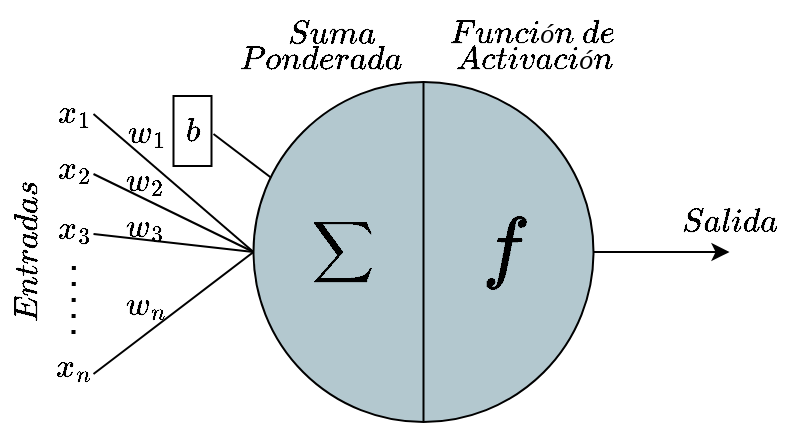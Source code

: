 <mxfile version="24.7.2" type="github">
  <diagram name="Page-1" id="povJLxmm60_3jmOiNp00">
    <mxGraphModel dx="880" dy="454" grid="1" gridSize="10" guides="1" tooltips="1" connect="1" arrows="1" fold="1" page="1" pageScale="1" pageWidth="70" pageHeight="120" math="1" shadow="0">
      <root>
        <mxCell id="0" />
        <mxCell id="1" parent="0" />
        <mxCell id="Yzb6h1gt6XA_bgGxlnhN-1" value="" style="endArrow=none;html=1;rounded=0;endFill=0;entryX=0;entryY=0.5;entryDx=0;entryDy=0;" edge="1" parent="1" target="Yzb6h1gt6XA_bgGxlnhN-3">
          <mxGeometry width="50" height="50" relative="1" as="geometry">
            <mxPoint x="54.75" y="97" as="sourcePoint" />
            <mxPoint x="164.75" y="77" as="targetPoint" />
          </mxGeometry>
        </mxCell>
        <mxCell id="Yzb6h1gt6XA_bgGxlnhN-2" value="" style="endArrow=none;html=1;rounded=0;entryX=0;entryY=0.5;entryDx=0;entryDy=0;endFill=0;" edge="1" parent="1" target="Yzb6h1gt6XA_bgGxlnhN-3">
          <mxGeometry width="50" height="50" relative="1" as="geometry">
            <mxPoint x="54.75" y="197" as="sourcePoint" />
            <mxPoint x="204.75" y="171" as="targetPoint" />
          </mxGeometry>
        </mxCell>
        <mxCell id="Yzb6h1gt6XA_bgGxlnhN-3" value="" style="ellipse;whiteSpace=wrap;html=1;aspect=fixed;fillColor=#b3c8cf;strokeColor=#000000;gradientColor=none;" vertex="1" parent="1">
          <mxGeometry x="134.75" y="51" width="170" height="170" as="geometry" />
        </mxCell>
        <mxCell id="Yzb6h1gt6XA_bgGxlnhN-4" value="" style="endArrow=none;html=1;rounded=0;entryX=0.5;entryY=0;entryDx=0;entryDy=0;exitX=0.5;exitY=1;exitDx=0;exitDy=0;strokeWidth=1;strokeColor=#000000;" edge="1" parent="1" source="Yzb6h1gt6XA_bgGxlnhN-3" target="Yzb6h1gt6XA_bgGxlnhN-3">
          <mxGeometry width="50" height="50" relative="1" as="geometry">
            <mxPoint x="204.75" y="171" as="sourcePoint" />
            <mxPoint x="254.75" y="121" as="targetPoint" />
          </mxGeometry>
        </mxCell>
        <mxCell id="Yzb6h1gt6XA_bgGxlnhN-5" value="&lt;font style=&quot;font-size: 18px;&quot;&gt;$$\sum$$&lt;/font&gt;" style="text;html=1;align=center;verticalAlign=middle;whiteSpace=wrap;rounded=0;" vertex="1" parent="1">
          <mxGeometry x="154.75" y="121" width="50" height="30" as="geometry" />
        </mxCell>
        <mxCell id="Yzb6h1gt6XA_bgGxlnhN-6" value="&lt;p style=&quot;line-height: 10%; font-size: 35px;&quot;&gt;&lt;font style=&quot;font-size: 34px;&quot;&gt;$$f$$&lt;/font&gt;&lt;/p&gt;" style="text;html=1;align=center;verticalAlign=middle;whiteSpace=wrap;rounded=0;glass=0;shadow=0;" vertex="1" parent="1">
          <mxGeometry x="244.75" y="120" width="30" height="31" as="geometry" />
        </mxCell>
        <mxCell id="Yzb6h1gt6XA_bgGxlnhN-7" value="" style="endArrow=none;html=1;rounded=0;entryX=0;entryY=0.5;entryDx=0;entryDy=0;endFill=0;" edge="1" parent="1" target="Yzb6h1gt6XA_bgGxlnhN-3">
          <mxGeometry width="50" height="50" relative="1" as="geometry">
            <mxPoint x="54.75" y="67" as="sourcePoint" />
            <mxPoint x="204.75" y="97" as="targetPoint" />
          </mxGeometry>
        </mxCell>
        <mxCell id="Yzb6h1gt6XA_bgGxlnhN-8" value="" style="endArrow=classic;html=1;rounded=0;exitX=1;exitY=0.5;exitDx=0;exitDy=0;entryX=0.5;entryY=1;entryDx=0;entryDy=0;" edge="1" parent="1" source="Yzb6h1gt6XA_bgGxlnhN-3" target="Yzb6h1gt6XA_bgGxlnhN-15">
          <mxGeometry width="50" height="50" relative="1" as="geometry">
            <mxPoint x="394.75" y="167" as="sourcePoint" />
            <mxPoint x="454.75" y="136" as="targetPoint" />
          </mxGeometry>
        </mxCell>
        <mxCell id="Yzb6h1gt6XA_bgGxlnhN-9" value="" style="group" vertex="1" connectable="0" parent="1">
          <mxGeometry x="139.75" y="10" width="64" height="50" as="geometry" />
        </mxCell>
        <mxCell id="Yzb6h1gt6XA_bgGxlnhN-10" value="&lt;div&gt;&lt;font style=&quot;font-size: 14px;&quot;&gt;$$Suma$$ &lt;br&gt;&lt;/font&gt;&lt;/div&gt;" style="text;html=1;align=center;verticalAlign=middle;whiteSpace=wrap;rounded=0;" vertex="1" parent="Yzb6h1gt6XA_bgGxlnhN-9">
          <mxGeometry x="4" y="10" width="60" height="30" as="geometry" />
        </mxCell>
        <mxCell id="Yzb6h1gt6XA_bgGxlnhN-11" value="&lt;div&gt;&lt;font style=&quot;font-size: 14px;&quot;&gt;$$Ponderada$$ &lt;br&gt;&lt;/font&gt;&lt;/div&gt;" style="text;html=1;align=center;verticalAlign=middle;whiteSpace=wrap;rounded=0;" vertex="1" parent="Yzb6h1gt6XA_bgGxlnhN-9">
          <mxGeometry x="-1" y="23" width="60" height="30" as="geometry" />
        </mxCell>
        <mxCell id="Yzb6h1gt6XA_bgGxlnhN-12" value="" style="group" vertex="1" connectable="0" parent="1">
          <mxGeometry x="233.75" y="11" width="90" height="40" as="geometry" />
        </mxCell>
        <mxCell id="Yzb6h1gt6XA_bgGxlnhN-13" value="&lt;font style=&quot;font-size: 14px;&quot;&gt;$$Función\hspace{1mm}de$$&lt;/font&gt;" style="text;html=1;align=center;verticalAlign=middle;whiteSpace=wrap;rounded=0;" vertex="1" parent="Yzb6h1gt6XA_bgGxlnhN-12">
          <mxGeometry x="10" width="60" height="30" as="geometry" />
        </mxCell>
        <mxCell id="Yzb6h1gt6XA_bgGxlnhN-14" value="&lt;font style=&quot;font-size: 14px;&quot;&gt;$$Activación$$&lt;/font&gt;" style="text;whiteSpace=wrap;html=1;" vertex="1" parent="Yzb6h1gt6XA_bgGxlnhN-12">
          <mxGeometry width="90" height="40" as="geometry" />
        </mxCell>
        <mxCell id="Yzb6h1gt6XA_bgGxlnhN-15" value="&lt;font style=&quot;font-size: 14px;&quot;&gt;$$Salida$$&lt;/font&gt;" style="text;html=1;align=center;verticalAlign=middle;whiteSpace=wrap;rounded=0;" vertex="1" parent="1">
          <mxGeometry x="342.75" y="106" width="60" height="30" as="geometry" />
        </mxCell>
        <mxCell id="Yzb6h1gt6XA_bgGxlnhN-16" value="&lt;font style=&quot;font-size: 14px;&quot;&gt;$$x_1$$&lt;/font&gt;" style="text;html=1;align=center;verticalAlign=middle;whiteSpace=wrap;rounded=0;" vertex="1" parent="1">
          <mxGeometry x="14.75" y="51" width="60" height="30" as="geometry" />
        </mxCell>
        <mxCell id="Yzb6h1gt6XA_bgGxlnhN-17" value="&lt;font style=&quot;font-size: 14px;&quot;&gt;$$x_2$$&lt;/font&gt;" style="text;html=1;align=center;verticalAlign=middle;whiteSpace=wrap;rounded=0;" vertex="1" parent="1">
          <mxGeometry x="14.75" y="79" width="60" height="30" as="geometry" />
        </mxCell>
        <mxCell id="Yzb6h1gt6XA_bgGxlnhN-18" value="&lt;font style=&quot;font-size: 14px;&quot;&gt;$$x_n$$&lt;/font&gt;" style="text;html=1;align=center;verticalAlign=middle;whiteSpace=wrap;rounded=0;" vertex="1" parent="1">
          <mxGeometry x="14.75" y="178" width="60" height="30" as="geometry" />
        </mxCell>
        <mxCell id="Yzb6h1gt6XA_bgGxlnhN-19" value="" style="endArrow=none;dashed=1;html=1;dashPattern=1 3;strokeWidth=2;rounded=0;" edge="1" parent="1">
          <mxGeometry width="50" height="50" relative="1" as="geometry">
            <mxPoint x="44.75" y="177" as="sourcePoint" />
            <mxPoint x="44.97" y="137" as="targetPoint" />
          </mxGeometry>
        </mxCell>
        <mxCell id="Yzb6h1gt6XA_bgGxlnhN-20" value="&lt;font style=&quot;font-size: 14px;&quot;&gt;$$Entradas$$&lt;/font&gt;" style="text;html=1;align=center;verticalAlign=middle;whiteSpace=wrap;rounded=0;rotation=-90;" vertex="1" parent="1">
          <mxGeometry x="-18" y="122.25" width="80" height="27.5" as="geometry" />
        </mxCell>
        <mxCell id="Yzb6h1gt6XA_bgGxlnhN-21" value="&lt;font style=&quot;font-size: 14px;&quot;&gt;$$x_3$$&lt;/font&gt;" style="text;html=1;align=center;verticalAlign=middle;whiteSpace=wrap;rounded=0;" vertex="1" parent="1">
          <mxGeometry x="14.75" y="109" width="60" height="30" as="geometry" />
        </mxCell>
        <mxCell id="Yzb6h1gt6XA_bgGxlnhN-22" value="" style="endArrow=none;html=1;rounded=0;entryX=0;entryY=0.5;entryDx=0;entryDy=0;endFill=0;" edge="1" parent="1" target="Yzb6h1gt6XA_bgGxlnhN-3">
          <mxGeometry width="50" height="50" relative="1" as="geometry">
            <mxPoint x="54.75" y="127" as="sourcePoint" />
            <mxPoint x="194.75" y="179.5" as="targetPoint" />
          </mxGeometry>
        </mxCell>
        <mxCell id="Yzb6h1gt6XA_bgGxlnhN-23" value="&lt;font style=&quot;font-size: 14px;&quot;&gt;$$b$$&lt;/font&gt;" style="rounded=0;whiteSpace=wrap;html=1;" vertex="1" parent="1">
          <mxGeometry x="94.75" y="58" width="19" height="35" as="geometry" />
        </mxCell>
        <mxCell id="Yzb6h1gt6XA_bgGxlnhN-24" value="" style="endArrow=none;html=1;rounded=0;endFill=0;entryX=0.051;entryY=0.281;entryDx=0;entryDy=0;entryPerimeter=0;" edge="1" parent="1" target="Yzb6h1gt6XA_bgGxlnhN-3">
          <mxGeometry width="50" height="50" relative="1" as="geometry">
            <mxPoint x="114.75" y="77" as="sourcePoint" />
            <mxPoint x="149.75" y="86" as="targetPoint" />
          </mxGeometry>
        </mxCell>
        <mxCell id="Yzb6h1gt6XA_bgGxlnhN-25" value="&lt;font style=&quot;font-size: 14px;&quot;&gt;$$w_1$$&lt;/font&gt;" style="text;html=1;align=center;verticalAlign=middle;whiteSpace=wrap;rounded=0;" vertex="1" parent="1">
          <mxGeometry x="48.75" y="61" width="65.25" height="30" as="geometry" />
        </mxCell>
        <mxCell id="Yzb6h1gt6XA_bgGxlnhN-26" value="&lt;font style=&quot;font-size: 14px;&quot;&gt;$$w_2$$&lt;/font&gt;" style="text;html=1;align=center;verticalAlign=middle;whiteSpace=wrap;rounded=0;" vertex="1" parent="1">
          <mxGeometry x="50.75" y="85" width="60" height="30" as="geometry" />
        </mxCell>
        <mxCell id="Yzb6h1gt6XA_bgGxlnhN-27" value="&lt;div&gt;&lt;font style=&quot;font-size: 14px;&quot;&gt;$$w_3$$&lt;/font&gt;&lt;/div&gt;" style="text;html=1;align=center;verticalAlign=middle;whiteSpace=wrap;rounded=0;" vertex="1" parent="1">
          <mxGeometry x="50.75" y="108" width="60" height="30" as="geometry" />
        </mxCell>
        <mxCell id="Yzb6h1gt6XA_bgGxlnhN-28" value="&lt;div&gt;&lt;font style=&quot;font-size: 14px;&quot;&gt;$$w_n$$&lt;/font&gt;&lt;/div&gt;" style="text;html=1;align=center;verticalAlign=middle;whiteSpace=wrap;rounded=0;" vertex="1" parent="1">
          <mxGeometry x="50.75" y="147" width="60" height="30" as="geometry" />
        </mxCell>
      </root>
    </mxGraphModel>
  </diagram>
</mxfile>
